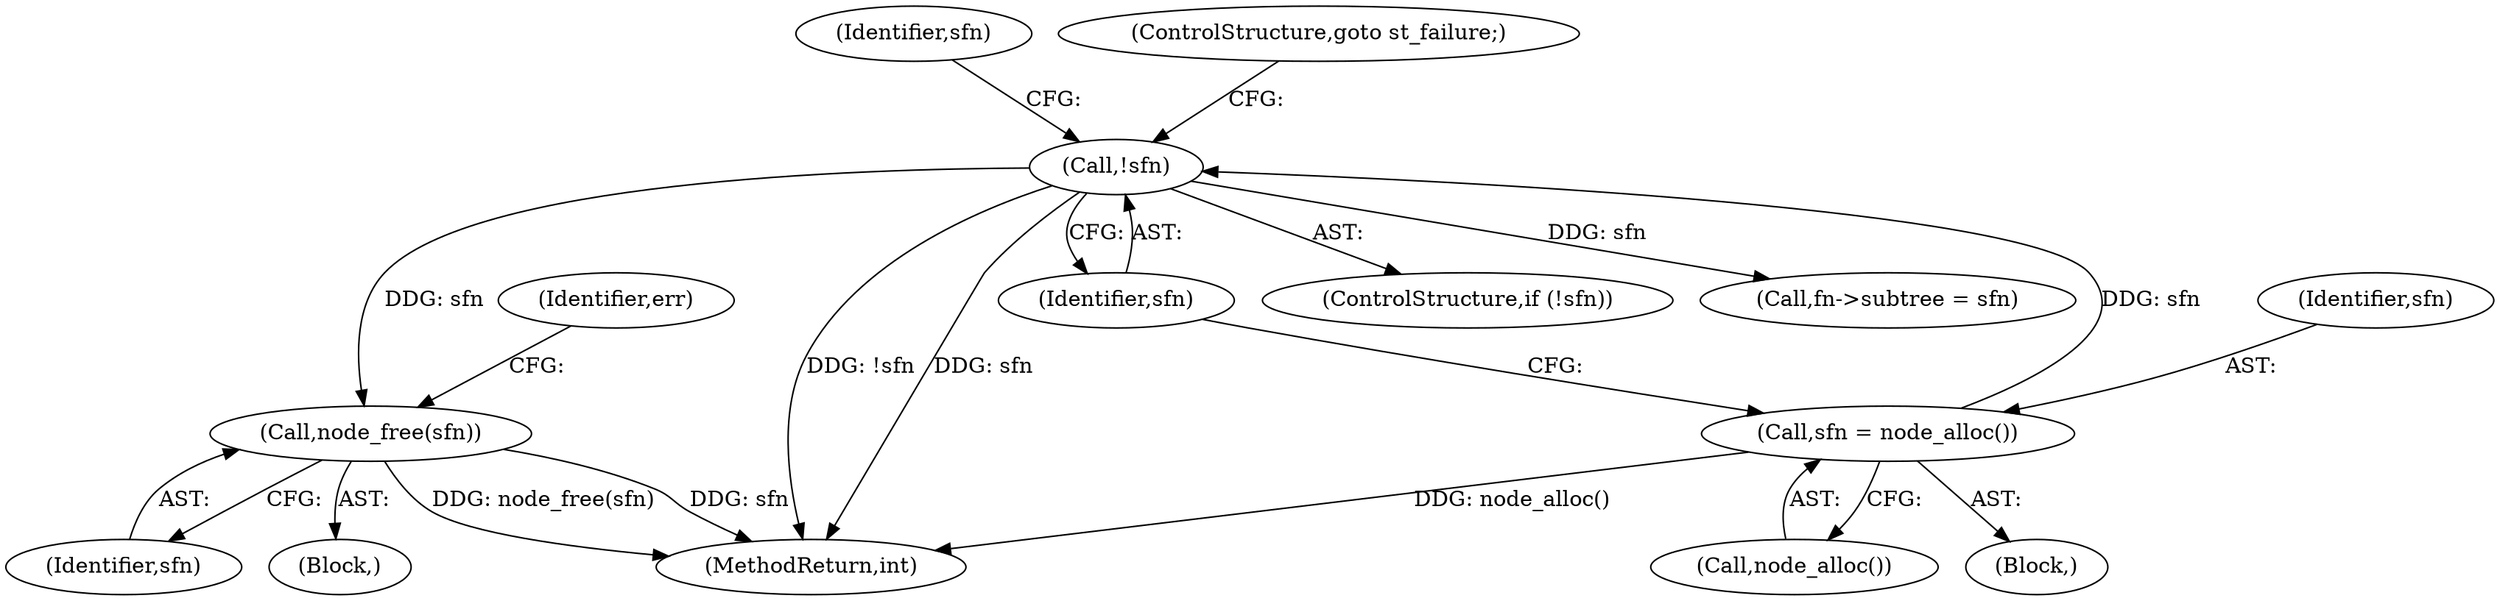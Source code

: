 digraph "0_linux_ae7b4e1f213aa659aedf9c6ecad0bf5f0476e1e2@API" {
"1000239" [label="(Call,node_free(sfn))"];
"1000200" [label="(Call,!sfn)"];
"1000196" [label="(Call,sfn = node_alloc())"];
"1000426" [label="(MethodReturn,int)"];
"1000205" [label="(Identifier,sfn)"];
"1000198" [label="(Call,node_alloc())"];
"1000240" [label="(Identifier,sfn)"];
"1000201" [label="(Identifier,sfn)"];
"1000194" [label="(Block,)"];
"1000199" [label="(ControlStructure,if (!sfn))"];
"1000242" [label="(Identifier,err)"];
"1000251" [label="(Call,fn->subtree = sfn)"];
"1000196" [label="(Call,sfn = node_alloc())"];
"1000238" [label="(Block,)"];
"1000202" [label="(ControlStructure,goto st_failure;)"];
"1000239" [label="(Call,node_free(sfn))"];
"1000197" [label="(Identifier,sfn)"];
"1000200" [label="(Call,!sfn)"];
"1000239" -> "1000238"  [label="AST: "];
"1000239" -> "1000240"  [label="CFG: "];
"1000240" -> "1000239"  [label="AST: "];
"1000242" -> "1000239"  [label="CFG: "];
"1000239" -> "1000426"  [label="DDG: node_free(sfn)"];
"1000239" -> "1000426"  [label="DDG: sfn"];
"1000200" -> "1000239"  [label="DDG: sfn"];
"1000200" -> "1000199"  [label="AST: "];
"1000200" -> "1000201"  [label="CFG: "];
"1000201" -> "1000200"  [label="AST: "];
"1000202" -> "1000200"  [label="CFG: "];
"1000205" -> "1000200"  [label="CFG: "];
"1000200" -> "1000426"  [label="DDG: sfn"];
"1000200" -> "1000426"  [label="DDG: !sfn"];
"1000196" -> "1000200"  [label="DDG: sfn"];
"1000200" -> "1000251"  [label="DDG: sfn"];
"1000196" -> "1000194"  [label="AST: "];
"1000196" -> "1000198"  [label="CFG: "];
"1000197" -> "1000196"  [label="AST: "];
"1000198" -> "1000196"  [label="AST: "];
"1000201" -> "1000196"  [label="CFG: "];
"1000196" -> "1000426"  [label="DDG: node_alloc()"];
}

